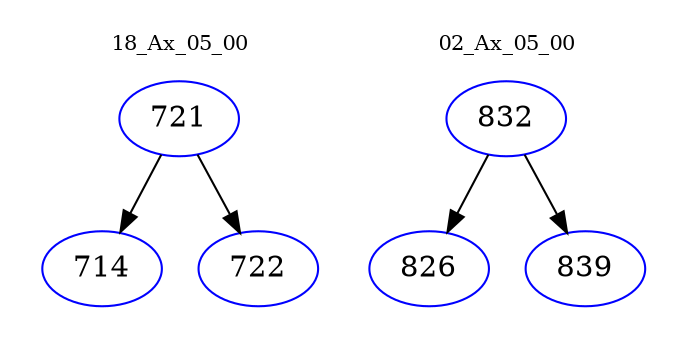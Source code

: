 digraph{
subgraph cluster_0 {
color = white
label = "18_Ax_05_00";
fontsize=10;
T0_721 [label="721", color="blue"]
T0_721 -> T0_714 [color="black"]
T0_714 [label="714", color="blue"]
T0_721 -> T0_722 [color="black"]
T0_722 [label="722", color="blue"]
}
subgraph cluster_1 {
color = white
label = "02_Ax_05_00";
fontsize=10;
T1_832 [label="832", color="blue"]
T1_832 -> T1_826 [color="black"]
T1_826 [label="826", color="blue"]
T1_832 -> T1_839 [color="black"]
T1_839 [label="839", color="blue"]
}
}
